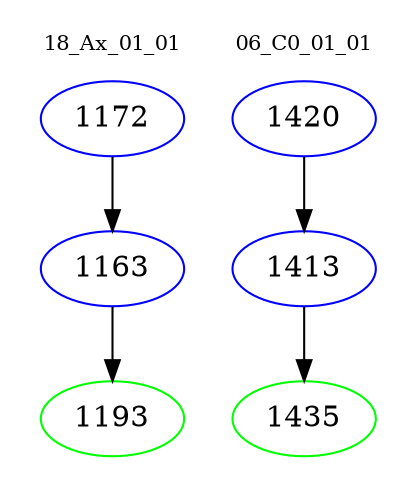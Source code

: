 digraph{
subgraph cluster_0 {
color = white
label = "18_Ax_01_01";
fontsize=10;
T0_1172 [label="1172", color="blue"]
T0_1172 -> T0_1163 [color="black"]
T0_1163 [label="1163", color="blue"]
T0_1163 -> T0_1193 [color="black"]
T0_1193 [label="1193", color="green"]
}
subgraph cluster_1 {
color = white
label = "06_C0_01_01";
fontsize=10;
T1_1420 [label="1420", color="blue"]
T1_1420 -> T1_1413 [color="black"]
T1_1413 [label="1413", color="blue"]
T1_1413 -> T1_1435 [color="black"]
T1_1435 [label="1435", color="green"]
}
}
